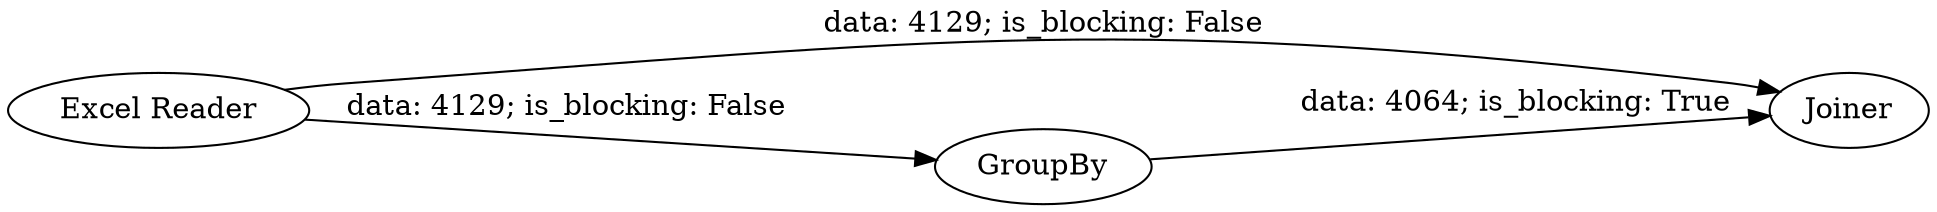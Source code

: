 digraph {
	"6302245567609378458_1" [label="Excel Reader"]
	"6302245567609378458_3" [label=Joiner]
	"6302245567609378458_2" [label=GroupBy]
	"6302245567609378458_1" -> "6302245567609378458_2" [label="data: 4129; is_blocking: False"]
	"6302245567609378458_1" -> "6302245567609378458_3" [label="data: 4129; is_blocking: False"]
	"6302245567609378458_2" -> "6302245567609378458_3" [label="data: 4064; is_blocking: True"]
	rankdir=LR
}

